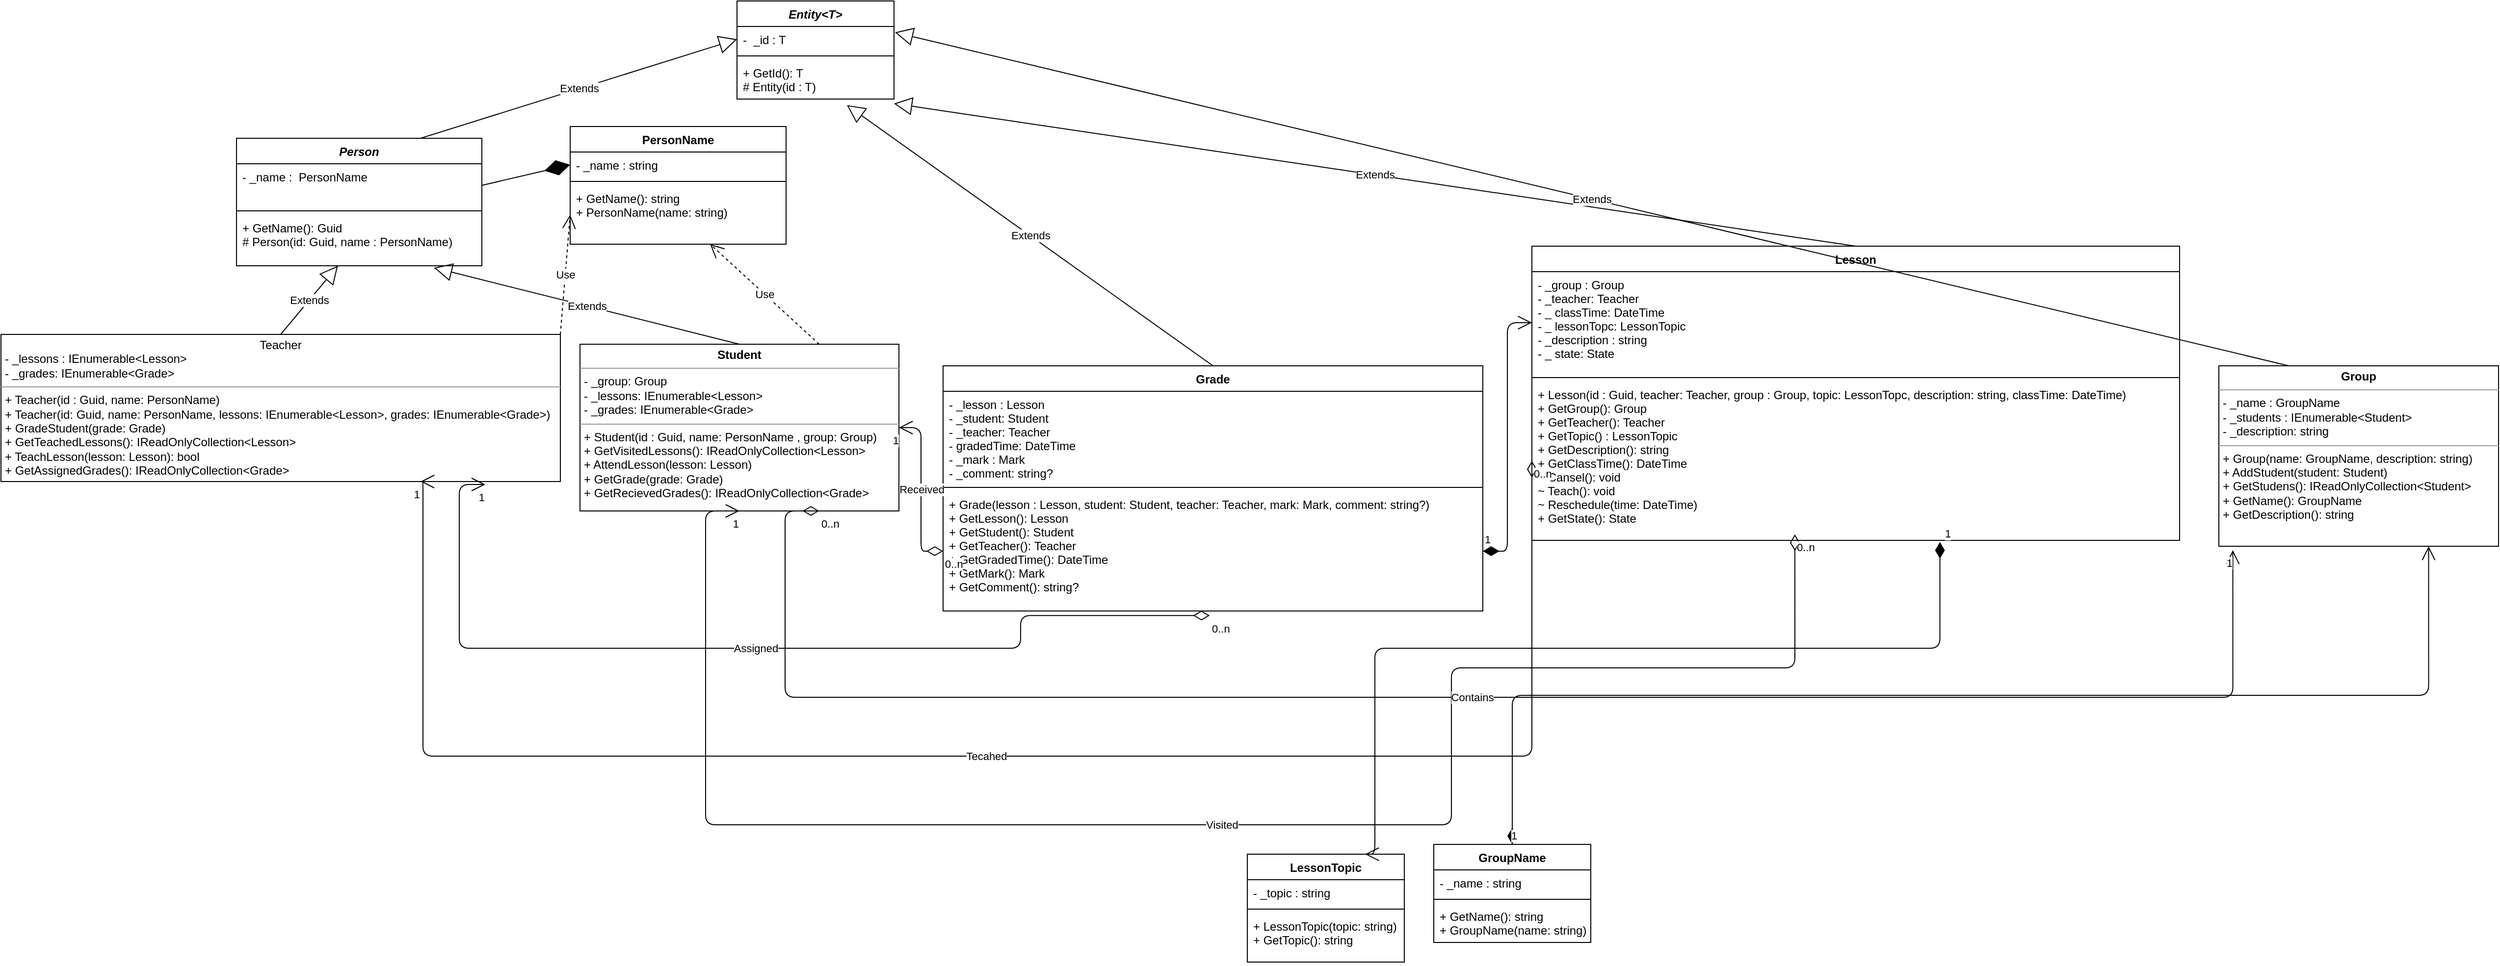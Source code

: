 <mxfile>
    <diagram id="cJwHCVv733qkcWKIATPL" name="Page-1">
        <mxGraphModel dx="1852" dy="1504" grid="1" gridSize="10" guides="1" tooltips="1" connect="1" arrows="1" fold="1" page="1" pageScale="1" pageWidth="850" pageHeight="1100" math="0" shadow="0">
            <root>
                <mxCell id="0"/>
                <mxCell id="1" parent="0"/>
                <mxCell id="2" value="&lt;p style=&quot;margin:0px;margin-top:4px;text-align:center;&quot;&gt;Teacher&lt;/p&gt;&lt;p style=&quot;margin:0px;margin-left:4px;&quot;&gt;- _lessons : IEnumerable&amp;lt;Lesson&amp;gt;&lt;/p&gt;&lt;p style=&quot;margin:0px;margin-left:4px;&quot;&gt;- _grades: IEnumerable&amp;lt;Grade&amp;gt;&lt;/p&gt;&lt;hr size=&quot;1&quot;&gt;&lt;p style=&quot;margin:0px;margin-left:4px;&quot;&gt;+ Teacher(id : Guid, name: PersonName)&lt;/p&gt;&lt;p style=&quot;margin:0px;margin-left:4px;&quot;&gt;+ Teacher(id: Guid, name: PersonName, lessons: IEnumerable&amp;lt;Lesson&amp;gt;, grades: IEnumerable&amp;lt;Grade&amp;gt;)&lt;/p&gt;&lt;p style=&quot;margin:0px;margin-left:4px;&quot;&gt;+ GradeStudent(grade: Grade)&lt;/p&gt;&lt;p style=&quot;margin:0px;margin-left:4px;&quot;&gt;+ GetTeachedLessons(): IReadOnlyCollection&amp;lt;Lesson&amp;gt;&lt;/p&gt;&lt;p style=&quot;margin:0px;margin-left:4px;&quot;&gt;+ TeachLesson(lesson: Lesson): bool&lt;/p&gt;&lt;p style=&quot;margin:0px;margin-left:4px;&quot;&gt;+ GetAssignedGrades(): IReadOnlyCollection&amp;lt;Grade&amp;gt;&lt;/p&gt;" style="verticalAlign=top;align=left;overflow=fill;fontSize=12;fontFamily=Helvetica;html=1;" parent="1" vertex="1">
                    <mxGeometry x="-130" y="290" width="570" height="150" as="geometry"/>
                </mxCell>
                <mxCell id="3" value="&lt;p style=&quot;margin:0px;margin-top:4px;text-align:center;&quot;&gt;&lt;b&gt;Student&lt;/b&gt;&lt;/p&gt;&lt;hr size=&quot;1&quot;&gt;&lt;p style=&quot;margin:0px;margin-left:4px;&quot;&gt;- _group: Group&lt;/p&gt;&lt;p style=&quot;margin:0px;margin-left:4px;&quot;&gt;- _lessons: IEnumerable&amp;lt;Lesson&amp;gt;&lt;/p&gt;&lt;p style=&quot;margin:0px;margin-left:4px;&quot;&gt;- _grades: IEnumerable&amp;lt;Grade&amp;gt;&lt;/p&gt;&lt;hr size=&quot;1&quot;&gt;&lt;p style=&quot;margin:0px;margin-left:4px;&quot;&gt;+ Student(id : Guid, name: PersonName , group: Group)&lt;/p&gt;&lt;p style=&quot;margin:0px;margin-left:4px;&quot;&gt;+ GetVisitedLessons(): IReadOnlyCollection&amp;lt;Lesson&amp;gt;&lt;/p&gt;&lt;p style=&quot;margin:0px;margin-left:4px;&quot;&gt;+ AttendLesson(lesson: Lesson)&lt;/p&gt;&lt;p style=&quot;margin:0px;margin-left:4px;&quot;&gt;+ GetGrade(grade: Grade)&lt;/p&gt;&lt;p style=&quot;margin:0px;margin-left:4px;&quot;&gt;+ GetRecievedGrades(): IReadOnlyCollection&amp;lt;Grade&amp;gt;&lt;/p&gt;" style="verticalAlign=top;align=left;overflow=fill;fontSize=12;fontFamily=Helvetica;html=1;" parent="1" vertex="1">
                    <mxGeometry x="460" y="300" width="325" height="170" as="geometry"/>
                </mxCell>
                <mxCell id="4" value="Grade" style="swimlane;fontStyle=1;align=center;verticalAlign=top;childLayout=stackLayout;horizontal=1;startSize=26;horizontalStack=0;resizeParent=1;resizeParentMax=0;resizeLast=0;collapsible=1;marginBottom=0;" parent="1" vertex="1">
                    <mxGeometry x="830" y="322" width="550" height="250" as="geometry"/>
                </mxCell>
                <mxCell id="5" value="- _lesson : Lesson&#10;- _student: Student&#10;- _teacher: Teacher&#10;- gradedTime: DateTime&#10;- _mark : Mark&#10;- _comment: string?" style="text;strokeColor=none;fillColor=none;align=left;verticalAlign=top;spacingLeft=4;spacingRight=4;overflow=hidden;rotatable=0;points=[[0,0.5],[1,0.5]];portConstraint=eastwest;" parent="4" vertex="1">
                    <mxGeometry y="26" width="550" height="94" as="geometry"/>
                </mxCell>
                <mxCell id="6" value="" style="line;strokeWidth=1;fillColor=none;align=left;verticalAlign=middle;spacingTop=-1;spacingLeft=3;spacingRight=3;rotatable=0;labelPosition=right;points=[];portConstraint=eastwest;strokeColor=inherit;" parent="4" vertex="1">
                    <mxGeometry y="120" width="550" height="8" as="geometry"/>
                </mxCell>
                <mxCell id="7" value="+ Grade(lesson : Lesson, student: Student, teacher: Teacher, mark: Mark, comment: string?)&#10;+ GetLesson(): Lesson&#10;+ GetStudent(): Student&#10;+ GetTeacher(): Teacher&#10;+ GetGradedTime(): DateTime&#10;+ GetMark(): Mark&#10;+ GetComment(): string?" style="text;strokeColor=none;fillColor=none;align=left;verticalAlign=top;spacingLeft=4;spacingRight=4;overflow=hidden;rotatable=0;points=[[0,0.5],[1,0.5]];portConstraint=eastwest;" parent="4" vertex="1">
                    <mxGeometry y="128" width="550" height="122" as="geometry"/>
                </mxCell>
                <mxCell id="8" value="Lesson" style="swimlane;fontStyle=1;align=center;verticalAlign=top;childLayout=stackLayout;horizontal=1;startSize=26;horizontalStack=0;resizeParent=1;resizeParentMax=0;resizeLast=0;collapsible=1;marginBottom=0;" parent="1" vertex="1">
                    <mxGeometry x="1430" y="200" width="660" height="300" as="geometry"/>
                </mxCell>
                <mxCell id="9" value="- _group : Group&#10;- _teacher: Teacher&#10;- _ classTime: DateTime&#10;- _ lessonTopc: LessonTopic&#10;- _description : string&#10;- _ state: State&#10;" style="text;strokeColor=none;fillColor=none;align=left;verticalAlign=top;spacingLeft=4;spacingRight=4;overflow=hidden;rotatable=0;points=[[0,0.5],[1,0.5]];portConstraint=eastwest;" parent="8" vertex="1">
                    <mxGeometry y="26" width="660" height="104" as="geometry"/>
                </mxCell>
                <mxCell id="10" value="" style="line;strokeWidth=1;fillColor=none;align=left;verticalAlign=middle;spacingTop=-1;spacingLeft=3;spacingRight=3;rotatable=0;labelPosition=right;points=[];portConstraint=eastwest;strokeColor=inherit;" parent="8" vertex="1">
                    <mxGeometry y="130" width="660" height="8" as="geometry"/>
                </mxCell>
                <mxCell id="11" value="+ Lesson(id : Guid, teacher: Teacher, group : Group, topic: LessonTopc, description: string, classTime: DateTime)&#10;+ GetGroup(): Group&#10;+ GetTeacher(): Teacher&#10;+ GetTopic() : LessonTopic&#10;+ GetDescription(): string&#10;+ GetClassTime(): DateTime&#10;~ Cansel(): void&#10;~ Teach(): void&#10;~ Reschedule(time: DateTime)&#10;+ GetState(): State&#10;" style="text;strokeColor=none;fillColor=none;align=left;verticalAlign=top;spacingLeft=4;spacingRight=4;overflow=hidden;rotatable=0;points=[[0,0.5],[1,0.5]];portConstraint=eastwest;" parent="8" vertex="1">
                    <mxGeometry y="138" width="660" height="162" as="geometry"/>
                </mxCell>
                <mxCell id="12" value="Person" style="swimlane;fontStyle=3;align=center;verticalAlign=top;childLayout=stackLayout;horizontal=1;startSize=26;horizontalStack=0;resizeParent=1;resizeParentMax=0;resizeLast=0;collapsible=1;marginBottom=0;" parent="1" vertex="1">
                    <mxGeometry x="110" y="90" width="250" height="130" as="geometry"/>
                </mxCell>
                <mxCell id="13" value="- _name :  PersonName" style="text;strokeColor=none;fillColor=none;align=left;verticalAlign=top;spacingLeft=4;spacingRight=4;overflow=hidden;rotatable=0;points=[[0,0.5],[1,0.5]];portConstraint=eastwest;" parent="12" vertex="1">
                    <mxGeometry y="26" width="250" height="44" as="geometry"/>
                </mxCell>
                <mxCell id="14" value="" style="line;strokeWidth=1;fillColor=none;align=left;verticalAlign=middle;spacingTop=-1;spacingLeft=3;spacingRight=3;rotatable=0;labelPosition=right;points=[];portConstraint=eastwest;strokeColor=inherit;" parent="12" vertex="1">
                    <mxGeometry y="70" width="250" height="8" as="geometry"/>
                </mxCell>
                <mxCell id="15" value="+ GetName(): Guid&#10;# Person(id: Guid, name : PersonName)" style="text;strokeColor=none;fillColor=none;align=left;verticalAlign=top;spacingLeft=4;spacingRight=4;overflow=hidden;rotatable=0;points=[[0,0.5],[1,0.5]];portConstraint=eastwest;" parent="12" vertex="1">
                    <mxGeometry y="78" width="250" height="52" as="geometry"/>
                </mxCell>
                <mxCell id="16" value="Extends" style="endArrow=block;endSize=16;endFill=0;html=1;exitX=0.5;exitY=0;exitDx=0;exitDy=0;" parent="1" source="2" target="15" edge="1">
                    <mxGeometry width="160" relative="1" as="geometry">
                        <mxPoint x="340" y="360" as="sourcePoint"/>
                        <mxPoint x="500" y="360" as="targetPoint"/>
                    </mxGeometry>
                </mxCell>
                <mxCell id="17" value="Extends" style="endArrow=block;endSize=16;endFill=0;html=1;exitX=0.5;exitY=0;exitDx=0;exitDy=0;entryX=0.805;entryY=1.038;entryDx=0;entryDy=0;entryPerimeter=0;" parent="1" source="3" target="15" edge="1">
                    <mxGeometry width="160" relative="1" as="geometry">
                        <mxPoint x="340" y="360" as="sourcePoint"/>
                        <mxPoint x="500" y="360" as="targetPoint"/>
                    </mxGeometry>
                </mxCell>
                <mxCell id="19" value="PersonName" style="swimlane;fontStyle=1;align=center;verticalAlign=top;childLayout=stackLayout;horizontal=1;startSize=26;horizontalStack=0;resizeParent=1;resizeParentMax=0;resizeLast=0;collapsible=1;marginBottom=0;" parent="1" vertex="1">
                    <mxGeometry x="450" y="78" width="220" height="120" as="geometry"/>
                </mxCell>
                <mxCell id="20" value="- _name : string" style="text;strokeColor=none;fillColor=none;align=left;verticalAlign=top;spacingLeft=4;spacingRight=4;overflow=hidden;rotatable=0;points=[[0,0.5],[1,0.5]];portConstraint=eastwest;" parent="19" vertex="1">
                    <mxGeometry y="26" width="220" height="26" as="geometry"/>
                </mxCell>
                <mxCell id="21" value="" style="line;strokeWidth=1;fillColor=none;align=left;verticalAlign=middle;spacingTop=-1;spacingLeft=3;spacingRight=3;rotatable=0;labelPosition=right;points=[];portConstraint=eastwest;strokeColor=inherit;" parent="19" vertex="1">
                    <mxGeometry y="52" width="220" height="8" as="geometry"/>
                </mxCell>
                <mxCell id="22" value="+ GetName(): string&#10;+ PersonName(name: string)" style="text;strokeColor=none;fillColor=none;align=left;verticalAlign=top;spacingLeft=4;spacingRight=4;overflow=hidden;rotatable=0;points=[[0,0.5],[1,0.5]];portConstraint=eastwest;" parent="19" vertex="1">
                    <mxGeometry y="60" width="220" height="60" as="geometry"/>
                </mxCell>
                <mxCell id="24" value="Use" style="endArrow=open;endSize=12;dashed=1;html=1;exitX=0.75;exitY=0;exitDx=0;exitDy=0;" parent="1" source="3" target="22" edge="1">
                    <mxGeometry width="160" relative="1" as="geometry">
                        <mxPoint x="340" y="360" as="sourcePoint"/>
                        <mxPoint x="500" y="360" as="targetPoint"/>
                    </mxGeometry>
                </mxCell>
                <mxCell id="25" value="Use" style="endArrow=open;endSize=12;dashed=1;html=1;exitX=1;exitY=0;exitDx=0;exitDy=0;entryX=0;entryY=0.5;entryDx=0;entryDy=0;" parent="1" source="2" target="22" edge="1">
                    <mxGeometry width="160" relative="1" as="geometry">
                        <mxPoint x="340" y="360" as="sourcePoint"/>
                        <mxPoint x="500" y="360" as="targetPoint"/>
                    </mxGeometry>
                </mxCell>
                <mxCell id="43" value="&lt;p style=&quot;margin:0px;margin-top:4px;text-align:center;&quot;&gt;&lt;b&gt;Group&lt;/b&gt;&lt;/p&gt;&lt;hr size=&quot;1&quot;&gt;&lt;p style=&quot;margin:0px;margin-left:4px;&quot;&gt;- _name : GroupName&lt;/p&gt;&lt;p style=&quot;margin:0px;margin-left:4px;&quot;&gt;- _students : IEnumerable&amp;lt;Student&amp;gt;&lt;/p&gt;&lt;p style=&quot;margin:0px;margin-left:4px;&quot;&gt;- _description: string&lt;/p&gt;&lt;hr size=&quot;1&quot;&gt;&lt;p style=&quot;margin:0px;margin-left:4px;&quot;&gt;+ Group(name: GroupName, description: string)&lt;/p&gt;&lt;p style=&quot;margin:0px;margin-left:4px;&quot;&gt;+ AddStudent(student: Student)&lt;/p&gt;&lt;p style=&quot;margin:0px;margin-left:4px;&quot;&gt;+ GetStudens(): IReadOnlyCollection&amp;lt;Student&amp;gt;&lt;/p&gt;&lt;p style=&quot;margin:0px;margin-left:4px;&quot;&gt;+ GetName(): GroupName&lt;/p&gt;&lt;p style=&quot;margin:0px;margin-left:4px;&quot;&gt;+ GetDescription(): string&lt;/p&gt;" style="verticalAlign=top;align=left;overflow=fill;fontSize=12;fontFamily=Helvetica;html=1;" parent="1" vertex="1">
                    <mxGeometry x="2130" y="322" width="285" height="184" as="geometry"/>
                </mxCell>
                <mxCell id="44" value="GroupName" style="swimlane;fontStyle=1;align=center;verticalAlign=top;childLayout=stackLayout;horizontal=1;startSize=26;horizontalStack=0;resizeParent=1;resizeParentMax=0;resizeLast=0;collapsible=1;marginBottom=0;" parent="1" vertex="1">
                    <mxGeometry x="1330" y="810" width="160" height="100" as="geometry"/>
                </mxCell>
                <mxCell id="45" value="- _name : string" style="text;strokeColor=none;fillColor=none;align=left;verticalAlign=top;spacingLeft=4;spacingRight=4;overflow=hidden;rotatable=0;points=[[0,0.5],[1,0.5]];portConstraint=eastwest;" parent="44" vertex="1">
                    <mxGeometry y="26" width="160" height="26" as="geometry"/>
                </mxCell>
                <mxCell id="46" value="" style="line;strokeWidth=1;fillColor=none;align=left;verticalAlign=middle;spacingTop=-1;spacingLeft=3;spacingRight=3;rotatable=0;labelPosition=right;points=[];portConstraint=eastwest;strokeColor=inherit;" parent="44" vertex="1">
                    <mxGeometry y="52" width="160" height="8" as="geometry"/>
                </mxCell>
                <mxCell id="47" value="+ GetName(): string &#10;+ GroupName(name: string)" style="text;strokeColor=none;fillColor=none;align=left;verticalAlign=top;spacingLeft=4;spacingRight=4;overflow=hidden;rotatable=0;points=[[0,0.5],[1,0.5]];portConstraint=eastwest;" parent="44" vertex="1">
                    <mxGeometry y="60" width="160" height="40" as="geometry"/>
                </mxCell>
                <mxCell id="49" value="Entity&lt;T&gt;" style="swimlane;fontStyle=3;align=center;verticalAlign=top;childLayout=stackLayout;horizontal=1;startSize=26;horizontalStack=0;resizeParent=1;resizeParentMax=0;resizeLast=0;collapsible=1;marginBottom=0;" parent="1" vertex="1">
                    <mxGeometry x="620" y="-50" width="160" height="100" as="geometry"/>
                </mxCell>
                <mxCell id="50" value="-  _id : T" style="text;strokeColor=none;fillColor=none;align=left;verticalAlign=top;spacingLeft=4;spacingRight=4;overflow=hidden;rotatable=0;points=[[0,0.5],[1,0.5]];portConstraint=eastwest;" parent="49" vertex="1">
                    <mxGeometry y="26" width="160" height="26" as="geometry"/>
                </mxCell>
                <mxCell id="51" value="" style="line;strokeWidth=1;fillColor=none;align=left;verticalAlign=middle;spacingTop=-1;spacingLeft=3;spacingRight=3;rotatable=0;labelPosition=right;points=[];portConstraint=eastwest;strokeColor=inherit;" parent="49" vertex="1">
                    <mxGeometry y="52" width="160" height="8" as="geometry"/>
                </mxCell>
                <mxCell id="52" value="+ GetId(): T&#10;# Entity(id : T)" style="text;strokeColor=none;fillColor=none;align=left;verticalAlign=top;spacingLeft=4;spacingRight=4;overflow=hidden;rotatable=0;points=[[0,0.5],[1,0.5]];portConstraint=eastwest;" parent="49" vertex="1">
                    <mxGeometry y="60" width="160" height="40" as="geometry"/>
                </mxCell>
                <mxCell id="53" value="Extends" style="endArrow=block;endSize=16;endFill=0;html=1;exitX=0.75;exitY=0;exitDx=0;exitDy=0;entryX=0;entryY=0.5;entryDx=0;entryDy=0;" parent="1" source="12" target="50" edge="1">
                    <mxGeometry width="160" relative="1" as="geometry">
                        <mxPoint x="450" y="120" as="sourcePoint"/>
                        <mxPoint x="610" y="120" as="targetPoint"/>
                    </mxGeometry>
                </mxCell>
                <mxCell id="54" value="Extends" style="endArrow=block;endSize=16;endFill=0;html=1;exitX=0.5;exitY=0;exitDx=0;exitDy=0;entryX=0.7;entryY=1.154;entryDx=0;entryDy=0;entryPerimeter=0;" parent="1" source="4" target="52" edge="1">
                    <mxGeometry width="160" relative="1" as="geometry">
                        <mxPoint x="670" y="360" as="sourcePoint"/>
                        <mxPoint x="830" y="360" as="targetPoint"/>
                    </mxGeometry>
                </mxCell>
                <mxCell id="55" value="Extends" style="endArrow=block;endSize=16;endFill=0;html=1;exitX=0.5;exitY=0;exitDx=0;exitDy=0;entryX=1;entryY=1.115;entryDx=0;entryDy=0;entryPerimeter=0;" parent="1" source="8" target="52" edge="1">
                    <mxGeometry width="160" relative="1" as="geometry">
                        <mxPoint x="670" y="360" as="sourcePoint"/>
                        <mxPoint x="830" y="360" as="targetPoint"/>
                    </mxGeometry>
                </mxCell>
                <mxCell id="63" value="" style="endArrow=diamondThin;endFill=1;endSize=24;html=1;exitX=1;exitY=0.5;exitDx=0;exitDy=0;entryX=0;entryY=0.5;entryDx=0;entryDy=0;" parent="1" source="13" target="20" edge="1">
                    <mxGeometry width="160" relative="1" as="geometry">
                        <mxPoint x="510" y="360" as="sourcePoint"/>
                        <mxPoint x="670" y="360" as="targetPoint"/>
                    </mxGeometry>
                </mxCell>
                <mxCell id="73" value="Received" style="endArrow=open;html=1;endSize=12;startArrow=diamondThin;startSize=14;startFill=0;edgeStyle=orthogonalEdgeStyle;exitX=0;exitY=0.5;exitDx=0;exitDy=0;" parent="1" source="7" target="3" edge="1">
                    <mxGeometry relative="1" as="geometry">
                        <mxPoint x="790" y="360" as="sourcePoint"/>
                        <mxPoint x="950" y="360" as="targetPoint"/>
                    </mxGeometry>
                </mxCell>
                <mxCell id="74" value="0..n" style="edgeLabel;resizable=0;html=1;align=left;verticalAlign=top;" parent="73" connectable="0" vertex="1">
                    <mxGeometry x="-1" relative="1" as="geometry"/>
                </mxCell>
                <mxCell id="75" value="1" style="edgeLabel;resizable=0;html=1;align=right;verticalAlign=top;" parent="73" connectable="0" vertex="1">
                    <mxGeometry x="1" relative="1" as="geometry"/>
                </mxCell>
                <mxCell id="76" value="Tecahed" style="endArrow=open;html=1;endSize=12;startArrow=diamondThin;startSize=14;startFill=0;edgeStyle=orthogonalEdgeStyle;exitX=0;exitY=0.5;exitDx=0;exitDy=0;entryX=0.75;entryY=1;entryDx=0;entryDy=0;" parent="1" source="11" target="2" edge="1">
                    <mxGeometry relative="1" as="geometry">
                        <mxPoint x="710" y="360" as="sourcePoint"/>
                        <mxPoint x="870" y="360" as="targetPoint"/>
                        <Array as="points">
                            <mxPoint x="1430" y="720"/>
                            <mxPoint x="300" y="720"/>
                        </Array>
                    </mxGeometry>
                </mxCell>
                <mxCell id="77" value="0..n" style="edgeLabel;resizable=0;html=1;align=left;verticalAlign=top;" parent="76" connectable="0" vertex="1">
                    <mxGeometry x="-1" relative="1" as="geometry"/>
                </mxCell>
                <mxCell id="78" value="1" style="edgeLabel;resizable=0;html=1;align=right;verticalAlign=top;" parent="76" connectable="0" vertex="1">
                    <mxGeometry x="1" relative="1" as="geometry"/>
                </mxCell>
                <mxCell id="79" value="Visited" style="endArrow=open;html=1;endSize=12;startArrow=diamondThin;startSize=14;startFill=0;edgeStyle=orthogonalEdgeStyle;exitX=0.406;exitY=0.962;exitDx=0;exitDy=0;exitPerimeter=0;entryX=0.5;entryY=1;entryDx=0;entryDy=0;" parent="1" source="11" target="3" edge="1">
                    <mxGeometry relative="1" as="geometry">
                        <mxPoint x="580" y="360" as="sourcePoint"/>
                        <mxPoint x="740" y="360" as="targetPoint"/>
                        <Array as="points">
                            <mxPoint x="1698" y="630"/>
                            <mxPoint x="1348" y="630"/>
                            <mxPoint x="1348" y="790"/>
                            <mxPoint x="588" y="790"/>
                        </Array>
                    </mxGeometry>
                </mxCell>
                <mxCell id="80" value="0..n" style="edgeLabel;resizable=0;html=1;align=left;verticalAlign=top;" parent="79" connectable="0" vertex="1">
                    <mxGeometry x="-1" relative="1" as="geometry"/>
                </mxCell>
                <mxCell id="81" value="1" style="edgeLabel;resizable=0;html=1;align=right;verticalAlign=top;" parent="79" connectable="0" vertex="1">
                    <mxGeometry x="1" relative="1" as="geometry"/>
                </mxCell>
                <mxCell id="82" value="Assigned" style="endArrow=open;html=1;endSize=12;startArrow=diamondThin;startSize=14;startFill=0;edgeStyle=orthogonalEdgeStyle;exitX=0.494;exitY=1.038;exitDx=0;exitDy=0;exitPerimeter=0;entryX=0.866;entryY=1.02;entryDx=0;entryDy=0;entryPerimeter=0;" parent="1" source="7" target="2" edge="1">
                    <mxGeometry relative="1" as="geometry">
                        <mxPoint x="580" y="360" as="sourcePoint"/>
                        <mxPoint x="740" y="360" as="targetPoint"/>
                        <Array as="points">
                            <mxPoint x="909" y="577"/>
                            <mxPoint x="909" y="610"/>
                            <mxPoint x="337" y="610"/>
                        </Array>
                    </mxGeometry>
                </mxCell>
                <mxCell id="83" value="0..n" style="edgeLabel;resizable=0;html=1;align=left;verticalAlign=top;" parent="82" connectable="0" vertex="1">
                    <mxGeometry x="-1" relative="1" as="geometry"/>
                </mxCell>
                <mxCell id="84" value="1" style="edgeLabel;resizable=0;html=1;align=right;verticalAlign=top;" parent="82" connectable="0" vertex="1">
                    <mxGeometry x="1" relative="1" as="geometry"/>
                </mxCell>
                <mxCell id="85" value="Contains" style="endArrow=open;html=1;endSize=12;startArrow=diamondThin;startSize=14;startFill=0;edgeStyle=orthogonalEdgeStyle;exitX=0.75;exitY=1;exitDx=0;exitDy=0;entryX=0.05;entryY=1.022;entryDx=0;entryDy=0;entryPerimeter=0;" parent="1" source="3" target="43" edge="1">
                    <mxGeometry relative="1" as="geometry">
                        <mxPoint x="870" y="360" as="sourcePoint"/>
                        <mxPoint x="1030" y="360" as="targetPoint"/>
                        <Array as="points">
                            <mxPoint x="669" y="660"/>
                            <mxPoint x="2144" y="660"/>
                        </Array>
                    </mxGeometry>
                </mxCell>
                <mxCell id="86" value="0..n" style="edgeLabel;resizable=0;html=1;align=left;verticalAlign=top;" parent="85" connectable="0" vertex="1">
                    <mxGeometry x="-1" relative="1" as="geometry"/>
                </mxCell>
                <mxCell id="87" value="1" style="edgeLabel;resizable=0;html=1;align=right;verticalAlign=top;" parent="85" connectable="0" vertex="1">
                    <mxGeometry x="1" relative="1" as="geometry"/>
                </mxCell>
                <mxCell id="88" value="1" style="endArrow=open;html=1;endSize=12;startArrow=diamondThin;startSize=14;startFill=1;edgeStyle=orthogonalEdgeStyle;align=left;verticalAlign=bottom;exitX=0.5;exitY=0;exitDx=0;exitDy=0;entryX=0.75;entryY=1;entryDx=0;entryDy=0;" parent="1" source="44" target="43" edge="1">
                    <mxGeometry x="-1" y="3" relative="1" as="geometry">
                        <mxPoint x="870" y="360" as="sourcePoint"/>
                        <mxPoint x="1030" y="360" as="targetPoint"/>
                    </mxGeometry>
                </mxCell>
                <mxCell id="90" value="1" style="endArrow=open;html=1;endSize=12;startArrow=diamondThin;startSize=14;startFill=1;edgeStyle=orthogonalEdgeStyle;align=left;verticalAlign=bottom;" parent="1" source="7" target="9" edge="1">
                    <mxGeometry x="-1" y="3" relative="1" as="geometry">
                        <mxPoint x="960" y="480" as="sourcePoint"/>
                        <mxPoint x="1120" y="480" as="targetPoint"/>
                    </mxGeometry>
                </mxCell>
                <mxCell id="91" value="LessonTopic" style="swimlane;fontStyle=1;align=center;verticalAlign=top;childLayout=stackLayout;horizontal=1;startSize=26;horizontalStack=0;resizeParent=1;resizeParentMax=0;resizeLast=0;collapsible=1;marginBottom=0;" parent="1" vertex="1">
                    <mxGeometry x="1140" y="820" width="160" height="110" as="geometry"/>
                </mxCell>
                <mxCell id="92" value="- _topic : string" style="text;strokeColor=none;fillColor=none;align=left;verticalAlign=top;spacingLeft=4;spacingRight=4;overflow=hidden;rotatable=0;points=[[0,0.5],[1,0.5]];portConstraint=eastwest;" parent="91" vertex="1">
                    <mxGeometry y="26" width="160" height="26" as="geometry"/>
                </mxCell>
                <mxCell id="93" value="" style="line;strokeWidth=1;fillColor=none;align=left;verticalAlign=middle;spacingTop=-1;spacingLeft=3;spacingRight=3;rotatable=0;labelPosition=right;points=[];portConstraint=eastwest;strokeColor=inherit;" parent="91" vertex="1">
                    <mxGeometry y="52" width="160" height="8" as="geometry"/>
                </mxCell>
                <mxCell id="94" value="+ LessonTopic(topic: string)&#10;+ GetTopic(): string" style="text;strokeColor=none;fillColor=none;align=left;verticalAlign=top;spacingLeft=4;spacingRight=4;overflow=hidden;rotatable=0;points=[[0,0.5],[1,0.5]];portConstraint=eastwest;" parent="91" vertex="1">
                    <mxGeometry y="60" width="160" height="50" as="geometry"/>
                </mxCell>
                <mxCell id="95" value="1" style="endArrow=open;html=1;endSize=12;startArrow=diamondThin;startSize=14;startFill=1;edgeStyle=orthogonalEdgeStyle;align=left;verticalAlign=bottom;exitX=0.63;exitY=1.01;exitDx=0;exitDy=0;exitPerimeter=0;entryX=0.75;entryY=0;entryDx=0;entryDy=0;" parent="1" source="11" target="91" edge="1">
                    <mxGeometry x="-1" y="3" relative="1" as="geometry">
                        <mxPoint x="1250" y="480" as="sourcePoint"/>
                        <mxPoint x="1410" y="480" as="targetPoint"/>
                        <Array as="points">
                            <mxPoint x="1846" y="610"/>
                            <mxPoint x="1270" y="610"/>
                        </Array>
                    </mxGeometry>
                </mxCell>
                <mxCell id="96" value="Extends" style="endArrow=block;endSize=16;endFill=0;html=1;exitX=0.25;exitY=0;exitDx=0;exitDy=0;entryX=1.006;entryY=0.231;entryDx=0;entryDy=0;entryPerimeter=0;" parent="1" source="43" target="50" edge="1">
                    <mxGeometry width="160" relative="1" as="geometry">
                        <mxPoint x="1930" y="240" as="sourcePoint"/>
                        <mxPoint x="2090" y="240" as="targetPoint"/>
                    </mxGeometry>
                </mxCell>
            </root>
        </mxGraphModel>
    </diagram>
</mxfile>